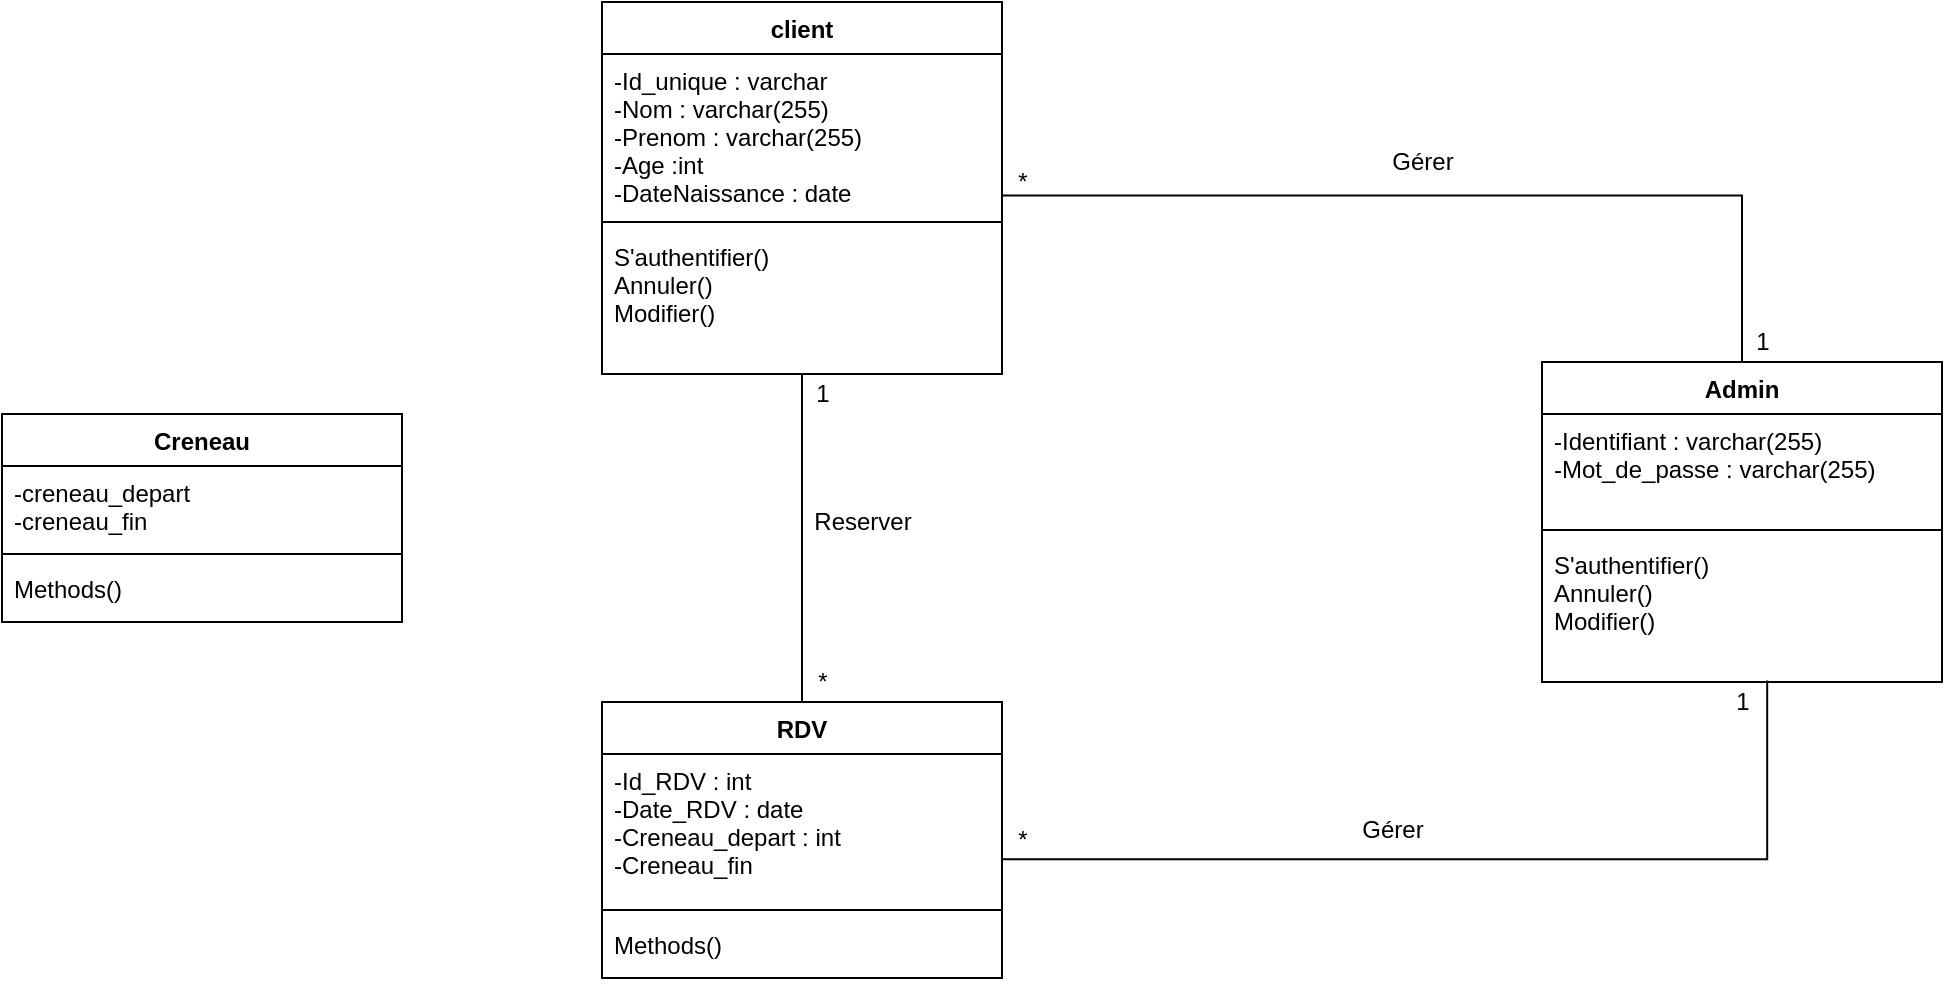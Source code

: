 <mxfile version="17.2.4" type="device" pages="2"><diagram id="KUFtExNgNy-U-TKP2wcl" name="Page-1"><mxGraphModel dx="868" dy="563" grid="1" gridSize="10" guides="1" tooltips="1" connect="1" arrows="1" fold="1" page="1" pageScale="1" pageWidth="827" pageHeight="1169" math="0" shadow="0"><root><mxCell id="0"/><mxCell id="1" parent="0"/><mxCell id="E6Kz9fD5FHfjKjnNkwXA-1" value="client" style="swimlane;fontStyle=1;align=center;verticalAlign=top;childLayout=stackLayout;horizontal=1;startSize=26;horizontalStack=0;resizeParent=1;resizeParentMax=0;resizeLast=0;collapsible=1;marginBottom=0;" parent="1" vertex="1"><mxGeometry x="340" y="180" width="200" height="186" as="geometry"/></mxCell><mxCell id="E6Kz9fD5FHfjKjnNkwXA-2" value="-Id_unique : varchar&#10;-Nom : varchar(255)&#10;-Prenom : varchar(255)&#10;-Age :int&#10;-DateNaissance : date&#10;&#10;" style="text;strokeColor=none;fillColor=none;align=left;verticalAlign=top;spacingLeft=4;spacingRight=4;overflow=hidden;rotatable=0;points=[[0,0.5],[1,0.5]];portConstraint=eastwest;" parent="E6Kz9fD5FHfjKjnNkwXA-1" vertex="1"><mxGeometry y="26" width="200" height="80" as="geometry"/></mxCell><mxCell id="E6Kz9fD5FHfjKjnNkwXA-3" value="" style="line;strokeWidth=1;fillColor=none;align=left;verticalAlign=middle;spacingTop=-1;spacingLeft=3;spacingRight=3;rotatable=0;labelPosition=right;points=[];portConstraint=eastwest;" parent="E6Kz9fD5FHfjKjnNkwXA-1" vertex="1"><mxGeometry y="106" width="200" height="8" as="geometry"/></mxCell><mxCell id="E6Kz9fD5FHfjKjnNkwXA-4" value="S'authentifier()&#10;Annuler()&#10;Modifier()" style="text;strokeColor=none;fillColor=none;align=left;verticalAlign=top;spacingLeft=4;spacingRight=4;overflow=hidden;rotatable=0;points=[[0,0.5],[1,0.5]];portConstraint=eastwest;" parent="E6Kz9fD5FHfjKjnNkwXA-1" vertex="1"><mxGeometry y="114" width="200" height="72" as="geometry"/></mxCell><mxCell id="E6Kz9fD5FHfjKjnNkwXA-5" value="RDV" style="swimlane;fontStyle=1;align=center;verticalAlign=top;childLayout=stackLayout;horizontal=1;startSize=26;horizontalStack=0;resizeParent=1;resizeParentMax=0;resizeLast=0;collapsible=1;marginBottom=0;" parent="1" vertex="1"><mxGeometry x="340" y="530" width="200" height="138" as="geometry"/></mxCell><mxCell id="E6Kz9fD5FHfjKjnNkwXA-6" value="-Id_RDV : int&#10;-Date_RDV : date&#10;-Creneau_depart : int&#10;-Creneau_fin" style="text;strokeColor=none;fillColor=none;align=left;verticalAlign=top;spacingLeft=4;spacingRight=4;overflow=hidden;rotatable=0;points=[[0,0.5],[1,0.5]];portConstraint=eastwest;" parent="E6Kz9fD5FHfjKjnNkwXA-5" vertex="1"><mxGeometry y="26" width="200" height="74" as="geometry"/></mxCell><mxCell id="E6Kz9fD5FHfjKjnNkwXA-7" value="" style="line;strokeWidth=1;fillColor=none;align=left;verticalAlign=middle;spacingTop=-1;spacingLeft=3;spacingRight=3;rotatable=0;labelPosition=right;points=[];portConstraint=eastwest;" parent="E6Kz9fD5FHfjKjnNkwXA-5" vertex="1"><mxGeometry y="100" width="200" height="8" as="geometry"/></mxCell><mxCell id="E6Kz9fD5FHfjKjnNkwXA-8" value="Methods()" style="text;strokeColor=none;fillColor=none;align=left;verticalAlign=top;spacingLeft=4;spacingRight=4;overflow=hidden;rotatable=0;points=[[0,0.5],[1,0.5]];portConstraint=eastwest;" parent="E6Kz9fD5FHfjKjnNkwXA-5" vertex="1"><mxGeometry y="108" width="200" height="30" as="geometry"/></mxCell><mxCell id="E6Kz9fD5FHfjKjnNkwXA-9" style="rounded=0;orthogonalLoop=1;jettySize=auto;html=1;entryX=0.5;entryY=0;entryDx=0;entryDy=0;exitX=0.5;exitY=1;exitDx=0;exitDy=0;exitPerimeter=0;endArrow=none;endFill=0;" parent="1" source="E6Kz9fD5FHfjKjnNkwXA-4" target="E6Kz9fD5FHfjKjnNkwXA-5" edge="1"><mxGeometry relative="1" as="geometry"/></mxCell><mxCell id="E6Kz9fD5FHfjKjnNkwXA-10" value="Reserver" style="text;html=1;align=center;verticalAlign=middle;resizable=0;points=[];autosize=1;strokeColor=none;fillColor=none;" parent="1" vertex="1"><mxGeometry x="440" y="430" width="60" height="20" as="geometry"/></mxCell><mxCell id="E6Kz9fD5FHfjKjnNkwXA-11" value="1" style="text;html=1;align=center;verticalAlign=middle;resizable=0;points=[];autosize=1;strokeColor=none;fillColor=none;" parent="1" vertex="1"><mxGeometry x="440" y="366" width="20" height="20" as="geometry"/></mxCell><mxCell id="E6Kz9fD5FHfjKjnNkwXA-12" value="*" style="text;html=1;align=center;verticalAlign=middle;resizable=0;points=[];autosize=1;strokeColor=none;fillColor=none;" parent="1" vertex="1"><mxGeometry x="440" y="510" width="20" height="20" as="geometry"/></mxCell><mxCell id="E6Kz9fD5FHfjKjnNkwXA-13" value="Creneau" style="swimlane;fontStyle=1;align=center;verticalAlign=top;childLayout=stackLayout;horizontal=1;startSize=26;horizontalStack=0;resizeParent=1;resizeParentMax=0;resizeLast=0;collapsible=1;marginBottom=0;" parent="1" vertex="1"><mxGeometry x="40" y="386" width="200" height="104" as="geometry"/></mxCell><mxCell id="E6Kz9fD5FHfjKjnNkwXA-14" value="-creneau_depart&#10;-creneau_fin" style="text;strokeColor=none;fillColor=none;align=left;verticalAlign=top;spacingLeft=4;spacingRight=4;overflow=hidden;rotatable=0;points=[[0,0.5],[1,0.5]];portConstraint=eastwest;" parent="E6Kz9fD5FHfjKjnNkwXA-13" vertex="1"><mxGeometry y="26" width="200" height="40" as="geometry"/></mxCell><mxCell id="E6Kz9fD5FHfjKjnNkwXA-15" value="" style="line;strokeWidth=1;fillColor=none;align=left;verticalAlign=middle;spacingTop=-1;spacingLeft=3;spacingRight=3;rotatable=0;labelPosition=right;points=[];portConstraint=eastwest;" parent="E6Kz9fD5FHfjKjnNkwXA-13" vertex="1"><mxGeometry y="66" width="200" height="8" as="geometry"/></mxCell><mxCell id="E6Kz9fD5FHfjKjnNkwXA-16" value="Methods()" style="text;strokeColor=none;fillColor=none;align=left;verticalAlign=top;spacingLeft=4;spacingRight=4;overflow=hidden;rotatable=0;points=[[0,0.5],[1,0.5]];portConstraint=eastwest;" parent="E6Kz9fD5FHfjKjnNkwXA-13" vertex="1"><mxGeometry y="74" width="200" height="30" as="geometry"/></mxCell><mxCell id="E6Kz9fD5FHfjKjnNkwXA-21" style="edgeStyle=orthogonalEdgeStyle;rounded=0;orthogonalLoop=1;jettySize=auto;html=1;entryX=1.001;entryY=0.885;entryDx=0;entryDy=0;entryPerimeter=0;endArrow=none;endFill=0;" parent="1" source="E6Kz9fD5FHfjKjnNkwXA-17" target="E6Kz9fD5FHfjKjnNkwXA-2" edge="1"><mxGeometry relative="1" as="geometry"/></mxCell><mxCell id="E6Kz9fD5FHfjKjnNkwXA-17" value="Admin" style="swimlane;fontStyle=1;align=center;verticalAlign=top;childLayout=stackLayout;horizontal=1;startSize=26;horizontalStack=0;resizeParent=1;resizeParentMax=0;resizeLast=0;collapsible=1;marginBottom=0;" parent="1" vertex="1"><mxGeometry x="810" y="360" width="200" height="160" as="geometry"/></mxCell><mxCell id="E6Kz9fD5FHfjKjnNkwXA-18" value="-Identifiant : varchar(255)&#10;-Mot_de_passe : varchar(255)" style="text;strokeColor=none;fillColor=none;align=left;verticalAlign=top;spacingLeft=4;spacingRight=4;overflow=hidden;rotatable=0;points=[[0,0.5],[1,0.5]];portConstraint=eastwest;" parent="E6Kz9fD5FHfjKjnNkwXA-17" vertex="1"><mxGeometry y="26" width="200" height="54" as="geometry"/></mxCell><mxCell id="E6Kz9fD5FHfjKjnNkwXA-19" value="" style="line;strokeWidth=1;fillColor=none;align=left;verticalAlign=middle;spacingTop=-1;spacingLeft=3;spacingRight=3;rotatable=0;labelPosition=right;points=[];portConstraint=eastwest;" parent="E6Kz9fD5FHfjKjnNkwXA-17" vertex="1"><mxGeometry y="80" width="200" height="8" as="geometry"/></mxCell><mxCell id="E6Kz9fD5FHfjKjnNkwXA-20" value="S'authentifier()&#10;Annuler()&#10;Modifier()" style="text;strokeColor=none;fillColor=none;align=left;verticalAlign=top;spacingLeft=4;spacingRight=4;overflow=hidden;rotatable=0;points=[[0,0.5],[1,0.5]];portConstraint=eastwest;" parent="E6Kz9fD5FHfjKjnNkwXA-17" vertex="1"><mxGeometry y="88" width="200" height="72" as="geometry"/></mxCell><mxCell id="E6Kz9fD5FHfjKjnNkwXA-22" style="edgeStyle=orthogonalEdgeStyle;rounded=0;orthogonalLoop=1;jettySize=auto;html=1;entryX=1.001;entryY=0.711;entryDx=0;entryDy=0;entryPerimeter=0;endArrow=none;endFill=0;exitX=0.563;exitY=0.989;exitDx=0;exitDy=0;exitPerimeter=0;" parent="1" source="E6Kz9fD5FHfjKjnNkwXA-20" target="E6Kz9fD5FHfjKjnNkwXA-6" edge="1"><mxGeometry relative="1" as="geometry"/></mxCell><mxCell id="E6Kz9fD5FHfjKjnNkwXA-23" value="Gérer" style="text;html=1;align=center;verticalAlign=middle;resizable=0;points=[];autosize=1;strokeColor=none;fillColor=none;" parent="1" vertex="1"><mxGeometry x="725" y="250" width="50" height="20" as="geometry"/></mxCell><mxCell id="E6Kz9fD5FHfjKjnNkwXA-24" value="*" style="text;html=1;align=center;verticalAlign=middle;resizable=0;points=[];autosize=1;strokeColor=none;fillColor=none;" parent="1" vertex="1"><mxGeometry x="540" y="260" width="20" height="20" as="geometry"/></mxCell><mxCell id="E6Kz9fD5FHfjKjnNkwXA-25" value="1" style="text;html=1;align=center;verticalAlign=middle;resizable=0;points=[];autosize=1;strokeColor=none;fillColor=none;" parent="1" vertex="1"><mxGeometry x="910" y="340" width="20" height="20" as="geometry"/></mxCell><mxCell id="E6Kz9fD5FHfjKjnNkwXA-26" value="Gérer" style="text;html=1;align=center;verticalAlign=middle;resizable=0;points=[];autosize=1;strokeColor=none;fillColor=none;" parent="1" vertex="1"><mxGeometry x="710" y="584" width="50" height="20" as="geometry"/></mxCell><mxCell id="E6Kz9fD5FHfjKjnNkwXA-28" value="*" style="text;html=1;align=center;verticalAlign=middle;resizable=0;points=[];autosize=1;strokeColor=none;fillColor=none;" parent="1" vertex="1"><mxGeometry x="540" y="589" width="20" height="20" as="geometry"/></mxCell><mxCell id="E6Kz9fD5FHfjKjnNkwXA-29" value="1" style="text;html=1;align=center;verticalAlign=middle;resizable=0;points=[];autosize=1;strokeColor=none;fillColor=none;" parent="1" vertex="1"><mxGeometry x="900" y="520" width="20" height="20" as="geometry"/></mxCell></root></mxGraphModel></diagram><diagram id="XFLKUlgnD0e5EAKzw8pT" name="Page-2"><mxGraphModel dx="1447" dy="938" grid="1" gridSize="10" guides="1" tooltips="1" connect="1" arrows="1" fold="1" page="1" pageScale="1" pageWidth="827" pageHeight="1169" math="0" shadow="0"><root><mxCell id="0"/><mxCell id="1" parent="0"/><mxCell id="kwKjUvV_L0XI5xN2atfx-3" value="" style="rounded=0;whiteSpace=wrap;html=1;" vertex="1" parent="1"><mxGeometry x="180" y="250" width="560" height="530" as="geometry"/></mxCell><mxCell id="kwKjUvV_L0XI5xN2atfx-9" style="rounded=0;orthogonalLoop=1;jettySize=auto;html=1;entryX=0;entryY=0.5;entryDx=0;entryDy=0;" edge="1" parent="1" source="UHOCnulpHGE62NL_N5UI-2" target="UHOCnulpHGE62NL_N5UI-4"><mxGeometry relative="1" as="geometry"/></mxCell><mxCell id="kwKjUvV_L0XI5xN2atfx-10" style="edgeStyle=none;rounded=0;orthogonalLoop=1;jettySize=auto;html=1;" edge="1" parent="1" source="UHOCnulpHGE62NL_N5UI-2" target="kwKjUvV_L0XI5xN2atfx-4"><mxGeometry relative="1" as="geometry"/></mxCell><mxCell id="kwKjUvV_L0XI5xN2atfx-11" style="edgeStyle=none;rounded=0;orthogonalLoop=1;jettySize=auto;html=1;entryX=0;entryY=0.5;entryDx=0;entryDy=0;" edge="1" parent="1" source="UHOCnulpHGE62NL_N5UI-2" target="kwKjUvV_L0XI5xN2atfx-5"><mxGeometry relative="1" as="geometry"/></mxCell><mxCell id="UHOCnulpHGE62NL_N5UI-2" value="client" style="shape=umlActor;verticalLabelPosition=bottom;verticalAlign=top;html=1;outlineConnect=0;strokeColor=#000000;" parent="1" vertex="1"><mxGeometry x="80" y="375" width="30" height="60" as="geometry"/></mxCell><mxCell id="kwKjUvV_L0XI5xN2atfx-14" style="edgeStyle=none;rounded=0;orthogonalLoop=1;jettySize=auto;html=1;entryX=0.369;entryY=0.02;entryDx=0;entryDy=0;entryPerimeter=0;exitX=1;exitY=0.5;exitDx=0;exitDy=0;dashed=1;" edge="1" parent="1" source="UHOCnulpHGE62NL_N5UI-4" target="kwKjUvV_L0XI5xN2atfx-6"><mxGeometry relative="1" as="geometry"/></mxCell><mxCell id="kwKjUvV_L0XI5xN2atfx-18" value="&amp;lt;&amp;lt;include&amp;gt;&amp;gt;" style="edgeLabel;html=1;align=center;verticalAlign=middle;resizable=0;points=[];" vertex="1" connectable="0" parent="kwKjUvV_L0XI5xN2atfx-14"><mxGeometry x="-0.087" y="2" relative="1" as="geometry"><mxPoint as="offset"/></mxGeometry></mxCell><mxCell id="UHOCnulpHGE62NL_N5UI-4" value="Reserver rendezvous" style="ellipse;whiteSpace=wrap;html=1;strokeColor=#000000;" parent="1" vertex="1"><mxGeometry x="240" y="320" width="150" height="50" as="geometry"/></mxCell><mxCell id="kwKjUvV_L0XI5xN2atfx-15" style="edgeStyle=none;rounded=0;orthogonalLoop=1;jettySize=auto;html=1;entryX=0.086;entryY=0.22;entryDx=0;entryDy=0;entryPerimeter=0;dashed=1;" edge="1" parent="1" source="kwKjUvV_L0XI5xN2atfx-4" target="kwKjUvV_L0XI5xN2atfx-6"><mxGeometry relative="1" as="geometry"/></mxCell><mxCell id="kwKjUvV_L0XI5xN2atfx-19" value="&amp;lt;&amp;lt;include&amp;gt;&amp;gt;" style="edgeLabel;html=1;align=center;verticalAlign=middle;resizable=0;points=[];" vertex="1" connectable="0" parent="kwKjUvV_L0XI5xN2atfx-15"><mxGeometry x="-0.122" relative="1" as="geometry"><mxPoint as="offset"/></mxGeometry></mxCell><mxCell id="kwKjUvV_L0XI5xN2atfx-4" value="Modifier rendezvous" style="ellipse;whiteSpace=wrap;html=1;strokeColor=#000000;" vertex="1" parent="1"><mxGeometry x="240" y="380" width="150" height="50" as="geometry"/></mxCell><mxCell id="kwKjUvV_L0XI5xN2atfx-16" style="edgeStyle=none;rounded=0;orthogonalLoop=1;jettySize=auto;html=1;dashed=1;" edge="1" parent="1" source="kwKjUvV_L0XI5xN2atfx-5" target="kwKjUvV_L0XI5xN2atfx-6"><mxGeometry relative="1" as="geometry"/></mxCell><mxCell id="kwKjUvV_L0XI5xN2atfx-20" value="&amp;lt;&amp;lt;include&amp;gt;&amp;gt;" style="edgeLabel;html=1;align=center;verticalAlign=middle;resizable=0;points=[];" vertex="1" connectable="0" parent="kwKjUvV_L0XI5xN2atfx-16"><mxGeometry x="-0.188" relative="1" as="geometry"><mxPoint as="offset"/></mxGeometry></mxCell><mxCell id="kwKjUvV_L0XI5xN2atfx-5" value="Annuler rendezvous" style="ellipse;whiteSpace=wrap;html=1;strokeColor=#000000;" vertex="1" parent="1"><mxGeometry x="240" y="440" width="150" height="50" as="geometry"/></mxCell><mxCell id="kwKjUvV_L0XI5xN2atfx-6" value="S'authentifier" style="ellipse;whiteSpace=wrap;html=1;strokeColor=#000000;" vertex="1" parent="1"><mxGeometry x="570" y="450" width="150" height="50" as="geometry"/></mxCell><mxCell id="kwKjUvV_L0XI5xN2atfx-12" style="edgeStyle=none;rounded=0;orthogonalLoop=1;jettySize=auto;html=1;entryX=0;entryY=0.5;entryDx=0;entryDy=0;" edge="1" parent="1" source="kwKjUvV_L0XI5xN2atfx-7" target="kwKjUvV_L0XI5xN2atfx-8"><mxGeometry relative="1" as="geometry"/></mxCell><mxCell id="kwKjUvV_L0XI5xN2atfx-7" value="Admin" style="shape=umlActor;verticalLabelPosition=bottom;verticalAlign=top;html=1;outlineConnect=0;strokeColor=#000000;" vertex="1" parent="1"><mxGeometry x="80" y="660" width="30" height="60" as="geometry"/></mxCell><mxCell id="kwKjUvV_L0XI5xN2atfx-22" style="edgeStyle=none;rounded=0;orthogonalLoop=1;jettySize=auto;html=1;dashed=1;" edge="1" parent="1" source="kwKjUvV_L0XI5xN2atfx-8" target="kwKjUvV_L0XI5xN2atfx-6"><mxGeometry relative="1" as="geometry"/></mxCell><mxCell id="kwKjUvV_L0XI5xN2atfx-23" value="&amp;lt;&amp;lt;include&amp;gt;&amp;gt;" style="edgeLabel;html=1;align=center;verticalAlign=middle;resizable=0;points=[];" vertex="1" connectable="0" parent="kwKjUvV_L0XI5xN2atfx-22"><mxGeometry x="0.103" y="2" relative="1" as="geometry"><mxPoint as="offset"/></mxGeometry></mxCell><mxCell id="kwKjUvV_L0XI5xN2atfx-8" value="Gérer RDV" style="ellipse;whiteSpace=wrap;html=1;strokeColor=#000000;" vertex="1" parent="1"><mxGeometry x="230" y="680" width="150" height="50" as="geometry"/></mxCell></root></mxGraphModel></diagram></mxfile>